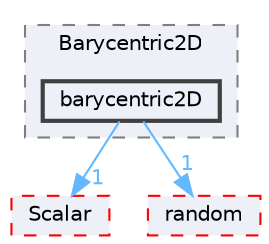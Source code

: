 digraph "src/OpenFOAM/primitives/Barycentric2D/barycentric2D"
{
 // LATEX_PDF_SIZE
  bgcolor="transparent";
  edge [fontname=Helvetica,fontsize=10,labelfontname=Helvetica,labelfontsize=10];
  node [fontname=Helvetica,fontsize=10,shape=box,height=0.2,width=0.4];
  compound=true
  subgraph clusterdir_6e8a170138ae6b8d987b72ceda6fbe53 {
    graph [ bgcolor="#edf0f7", pencolor="grey50", label="Barycentric2D", fontname=Helvetica,fontsize=10 style="filled,dashed", URL="dir_6e8a170138ae6b8d987b72ceda6fbe53.html",tooltip=""]
  dir_0b893c4b3a0dced1511bc6f5c26fd2d6 [label="barycentric2D", fillcolor="#edf0f7", color="grey25", style="filled,bold", URL="dir_0b893c4b3a0dced1511bc6f5c26fd2d6.html",tooltip=""];
  }
  dir_b4f4914e791ff496381862f16be45bae [label="Scalar", fillcolor="#edf0f7", color="red", style="filled,dashed", URL="dir_b4f4914e791ff496381862f16be45bae.html",tooltip=""];
  dir_fe902bc9ff5b589eb0ead5d28c94889f [label="random", fillcolor="#edf0f7", color="red", style="filled,dashed", URL="dir_fe902bc9ff5b589eb0ead5d28c94889f.html",tooltip=""];
  dir_0b893c4b3a0dced1511bc6f5c26fd2d6->dir_b4f4914e791ff496381862f16be45bae [headlabel="1", labeldistance=1.5 headhref="dir_000191_003415.html" href="dir_000191_003415.html" color="steelblue1" fontcolor="steelblue1"];
  dir_0b893c4b3a0dced1511bc6f5c26fd2d6->dir_fe902bc9ff5b589eb0ead5d28c94889f [headlabel="1", labeldistance=1.5 headhref="dir_000191_003178.html" href="dir_000191_003178.html" color="steelblue1" fontcolor="steelblue1"];
}
